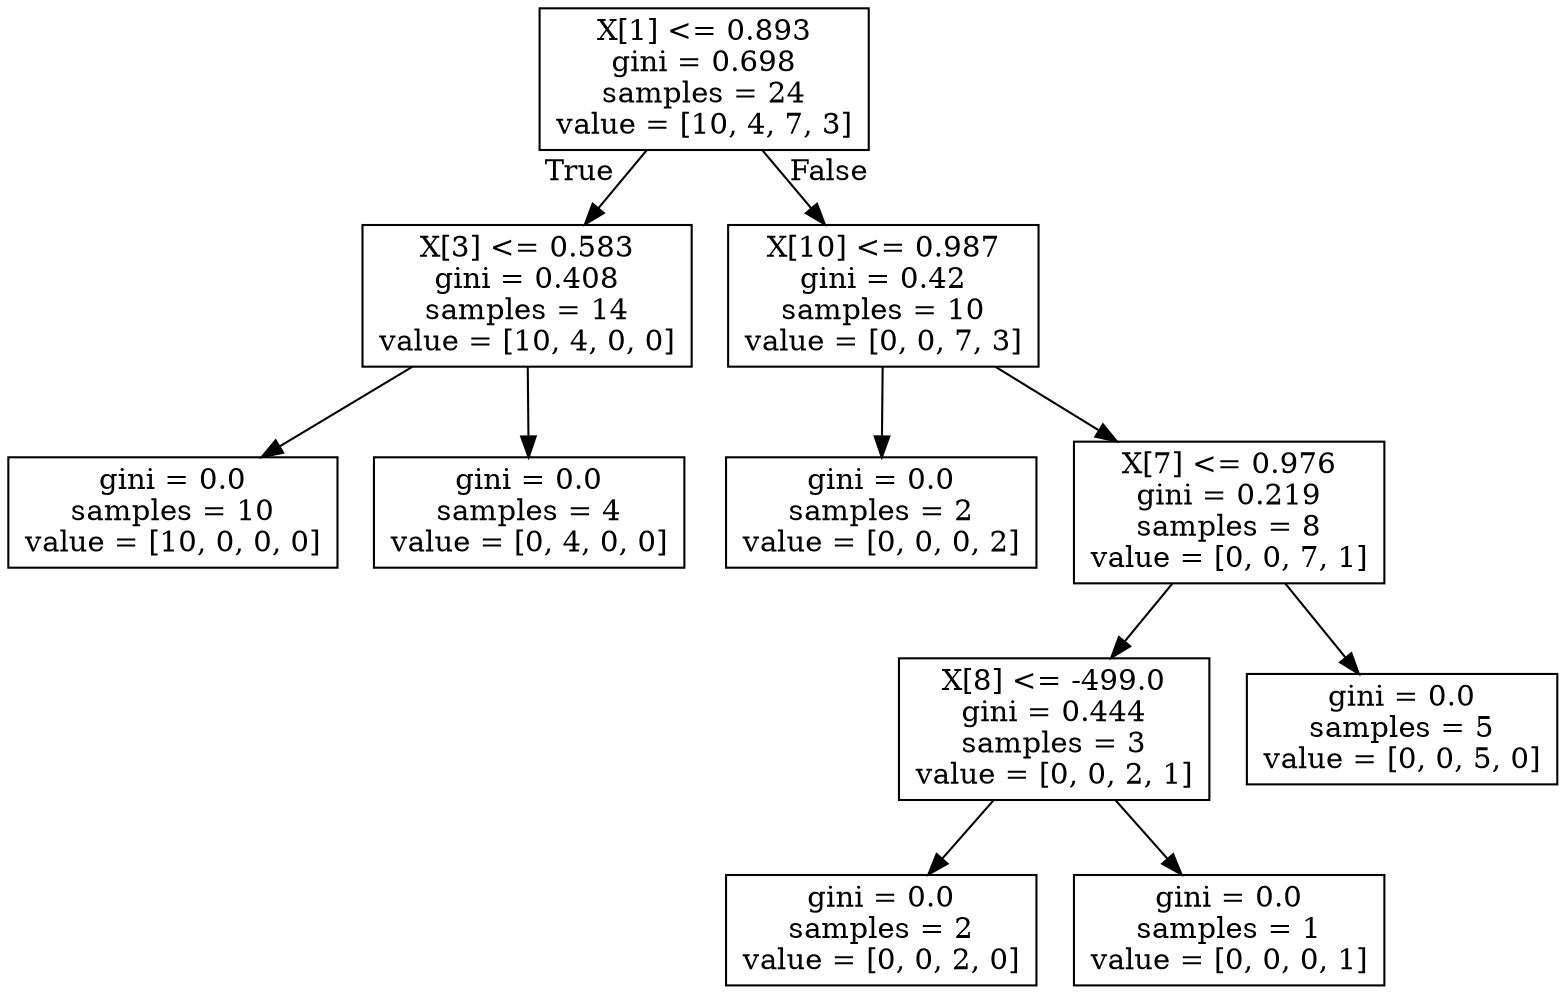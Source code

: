 digraph Tree {
node [shape=box] ;
0 [label="X[1] <= 0.893\ngini = 0.698\nsamples = 24\nvalue = [10, 4, 7, 3]"] ;
1 [label="X[3] <= 0.583\ngini = 0.408\nsamples = 14\nvalue = [10, 4, 0, 0]"] ;
0 -> 1 [labeldistance=2.5, labelangle=45, headlabel="True"] ;
2 [label="gini = 0.0\nsamples = 10\nvalue = [10, 0, 0, 0]"] ;
1 -> 2 ;
3 [label="gini = 0.0\nsamples = 4\nvalue = [0, 4, 0, 0]"] ;
1 -> 3 ;
4 [label="X[10] <= 0.987\ngini = 0.42\nsamples = 10\nvalue = [0, 0, 7, 3]"] ;
0 -> 4 [labeldistance=2.5, labelangle=-45, headlabel="False"] ;
5 [label="gini = 0.0\nsamples = 2\nvalue = [0, 0, 0, 2]"] ;
4 -> 5 ;
6 [label="X[7] <= 0.976\ngini = 0.219\nsamples = 8\nvalue = [0, 0, 7, 1]"] ;
4 -> 6 ;
7 [label="X[8] <= -499.0\ngini = 0.444\nsamples = 3\nvalue = [0, 0, 2, 1]"] ;
6 -> 7 ;
8 [label="gini = 0.0\nsamples = 2\nvalue = [0, 0, 2, 0]"] ;
7 -> 8 ;
9 [label="gini = 0.0\nsamples = 1\nvalue = [0, 0, 0, 1]"] ;
7 -> 9 ;
10 [label="gini = 0.0\nsamples = 5\nvalue = [0, 0, 5, 0]"] ;
6 -> 10 ;
}